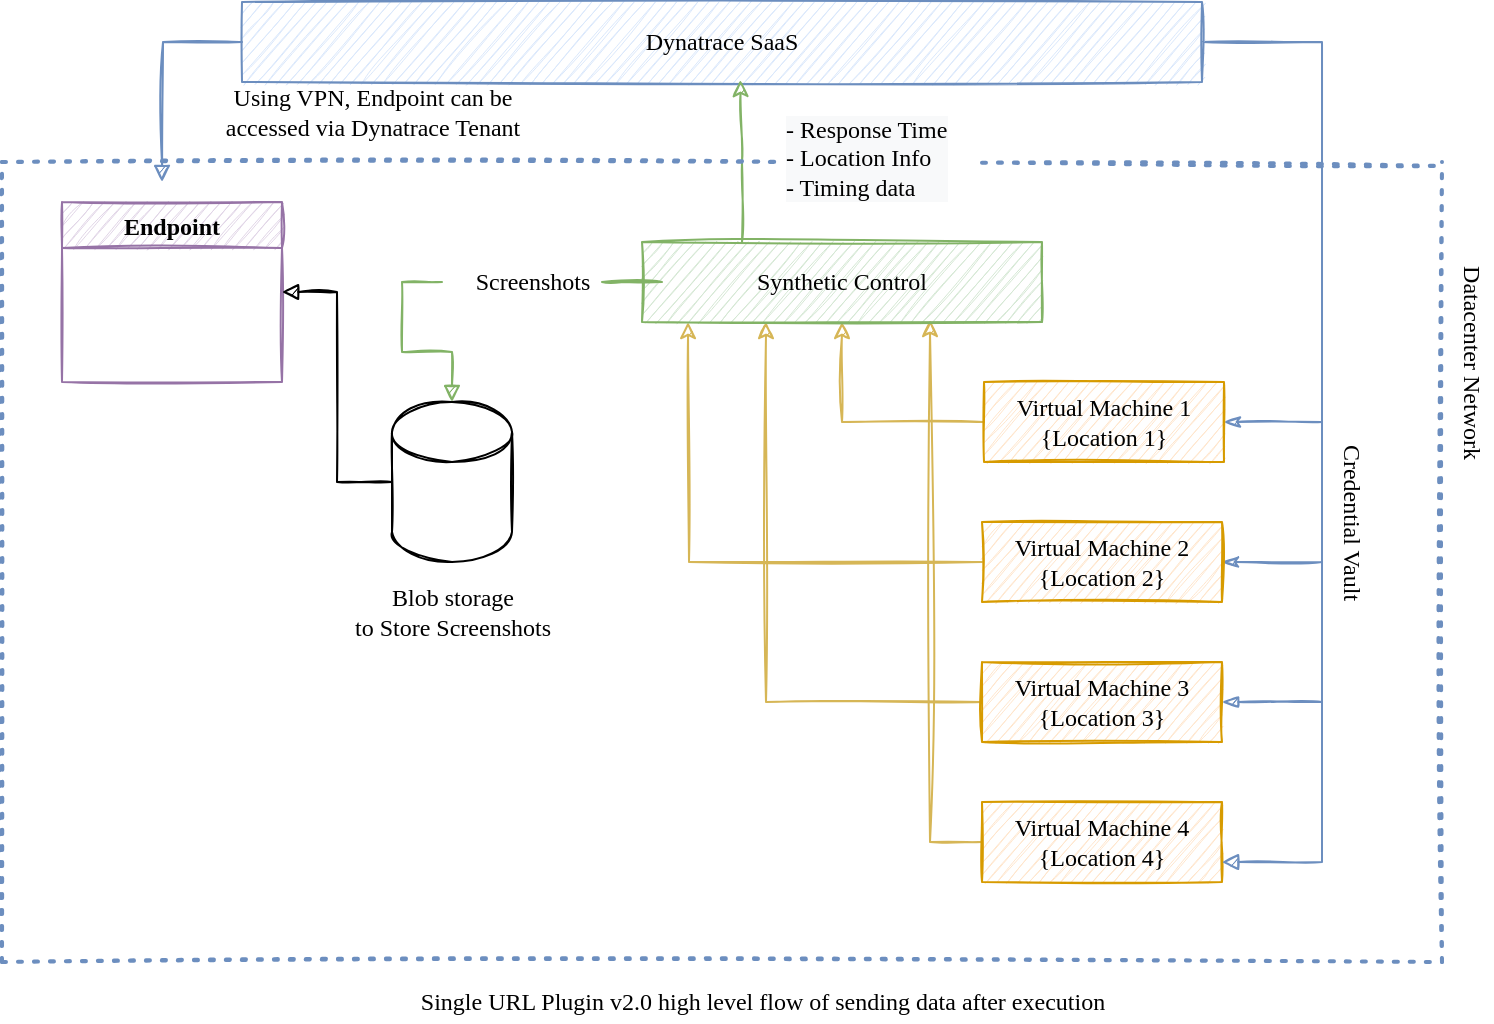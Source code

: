 <mxfile version="14.7.7" type="github" pages="2">
  <diagram id="kgpKYQtTHZ0yAKxKKP6v" name="SUP Flow">
    <mxGraphModel dx="1054" dy="624" grid="1" gridSize="10" guides="1" tooltips="1" connect="1" arrows="1" fold="1" page="1" pageScale="1" pageWidth="850" pageHeight="1100" math="0" shadow="0">
      <root>
        <mxCell id="0" />
        <mxCell id="1" parent="0" />
        <mxCell id="cs5FUqzTph7XAXS6S7f7-13" style="edgeStyle=orthogonalEdgeStyle;rounded=0;orthogonalLoop=1;jettySize=auto;html=1;exitX=0;exitY=0.5;exitDx=0;exitDy=0;entryX=0.72;entryY=0.975;entryDx=0;entryDy=0;entryPerimeter=0;sketch=1;fillColor=#fff2cc;strokeColor=#d6b656;" edge="1" parent="1" source="cs5FUqzTph7XAXS6S7f7-1" target="cs5FUqzTph7XAXS6S7f7-9">
          <mxGeometry relative="1" as="geometry">
            <mxPoint x="544" y="190" as="targetPoint" />
          </mxGeometry>
        </mxCell>
        <mxCell id="cs5FUqzTph7XAXS6S7f7-1" value="Virtual Machine 4 {Location 4}" style="rounded=0;whiteSpace=wrap;html=1;fillColor=#ffe6cc;strokeColor=#d79b00;fontFamily=Comic Sans MS;sketch=1;" vertex="1" parent="1">
          <mxGeometry x="570" y="440" width="120" height="40" as="geometry" />
        </mxCell>
        <mxCell id="cs5FUqzTph7XAXS6S7f7-42" style="edgeStyle=orthogonalEdgeStyle;rounded=0;orthogonalLoop=1;jettySize=auto;html=1;fontFamily=Comic Sans MS;startArrow=none;startFill=0;endArrow=block;endFill=1;sketch=1;fillColor=#dae8fc;strokeColor=#6c8ebf;" edge="1" parent="1" source="cs5FUqzTph7XAXS6S7f7-2">
          <mxGeometry relative="1" as="geometry">
            <mxPoint x="160" y="130" as="targetPoint" />
          </mxGeometry>
        </mxCell>
        <mxCell id="8vExhh5PX_ygUyaqjAEL-1" style="edgeStyle=orthogonalEdgeStyle;rounded=0;orthogonalLoop=1;jettySize=auto;html=1;exitX=1;exitY=0.5;exitDx=0;exitDy=0;fontFamily=Comic Sans MS;fontSize=12;startArrow=none;startFill=0;endArrow=block;endFill=1;sketch=1;fillColor=#dae8fc;strokeColor=#6c8ebf;entryX=1;entryY=0.75;entryDx=0;entryDy=0;" edge="1" parent="1" source="cs5FUqzTph7XAXS6S7f7-2" target="cs5FUqzTph7XAXS6S7f7-1">
          <mxGeometry relative="1" as="geometry">
            <mxPoint x="740" y="470" as="targetPoint" />
            <Array as="points">
              <mxPoint x="740" y="60" />
              <mxPoint x="740" y="470" />
            </Array>
          </mxGeometry>
        </mxCell>
        <mxCell id="cs5FUqzTph7XAXS6S7f7-2" value="Dynatrace SaaS" style="rounded=0;whiteSpace=wrap;html=1;fillColor=#dae8fc;strokeColor=#6c8ebf;labelBackgroundColor=none;fontFamily=Comic Sans MS;sketch=1;" vertex="1" parent="1">
          <mxGeometry x="200" y="40" width="480" height="40" as="geometry" />
        </mxCell>
        <mxCell id="cs5FUqzTph7XAXS6S7f7-12" style="edgeStyle=orthogonalEdgeStyle;rounded=0;orthogonalLoop=1;jettySize=auto;html=1;exitX=0;exitY=0.5;exitDx=0;exitDy=0;entryX=0.31;entryY=1;entryDx=0;entryDy=0;entryPerimeter=0;startArrow=none;startFill=0;endArrow=classic;endFill=1;sketch=1;fillColor=#fff2cc;strokeColor=#d6b656;" edge="1" parent="1" source="cs5FUqzTph7XAXS6S7f7-3" target="cs5FUqzTph7XAXS6S7f7-9">
          <mxGeometry relative="1" as="geometry" />
        </mxCell>
        <mxCell id="8vExhh5PX_ygUyaqjAEL-3" style="edgeStyle=none;rounded=0;sketch=1;orthogonalLoop=1;jettySize=auto;html=1;exitX=1;exitY=0.5;exitDx=0;exitDy=0;fontFamily=Comic Sans MS;fontSize=12;startArrow=blockThin;startFill=1;endArrow=none;endFill=0;fillColor=#dae8fc;strokeColor=#6c8ebf;" edge="1" parent="1" source="cs5FUqzTph7XAXS6S7f7-3">
          <mxGeometry relative="1" as="geometry">
            <mxPoint x="740" y="390" as="targetPoint" />
          </mxGeometry>
        </mxCell>
        <mxCell id="cs5FUqzTph7XAXS6S7f7-3" value="&lt;span&gt;Virtual Machine 3 {Location 3}&lt;/span&gt;" style="rounded=0;whiteSpace=wrap;html=1;fillColor=#ffe6cc;strokeColor=#d79b00;fontFamily=Comic Sans MS;sketch=1;" vertex="1" parent="1">
          <mxGeometry x="570" y="370" width="120" height="40" as="geometry" />
        </mxCell>
        <mxCell id="cs5FUqzTph7XAXS6S7f7-11" style="edgeStyle=orthogonalEdgeStyle;rounded=0;orthogonalLoop=1;jettySize=auto;html=1;exitX=0;exitY=0.5;exitDx=0;exitDy=0;sketch=1;fillColor=#fff2cc;strokeColor=#d6b656;" edge="1" parent="1" source="cs5FUqzTph7XAXS6S7f7-4">
          <mxGeometry relative="1" as="geometry">
            <mxPoint x="423" y="200" as="targetPoint" />
          </mxGeometry>
        </mxCell>
        <mxCell id="8vExhh5PX_ygUyaqjAEL-4" style="edgeStyle=none;rounded=0;sketch=1;orthogonalLoop=1;jettySize=auto;html=1;exitX=1;exitY=0.5;exitDx=0;exitDy=0;fontFamily=Comic Sans MS;fontSize=12;startArrow=classicThin;startFill=1;endArrow=none;endFill=0;fillColor=#dae8fc;strokeColor=#6c8ebf;" edge="1" parent="1" source="cs5FUqzTph7XAXS6S7f7-4">
          <mxGeometry relative="1" as="geometry">
            <mxPoint x="740" y="320" as="targetPoint" />
          </mxGeometry>
        </mxCell>
        <mxCell id="cs5FUqzTph7XAXS6S7f7-4" value="&lt;span style=&quot;color: rgb(0, 0, 0); font-size: 12px; font-style: normal; font-weight: 400; letter-spacing: normal; text-align: center; text-indent: 0px; text-transform: none; word-spacing: 0px; display: inline; float: none;&quot;&gt;Virtual Machine 2 {Location 2}&lt;/span&gt;" style="rounded=0;whiteSpace=wrap;html=1;fillColor=#ffe6cc;strokeColor=#d79b00;labelBackgroundColor=none;fontFamily=Comic Sans MS;sketch=1;" vertex="1" parent="1">
          <mxGeometry x="570" y="300" width="120" height="40" as="geometry" />
        </mxCell>
        <mxCell id="cs5FUqzTph7XAXS6S7f7-10" style="edgeStyle=orthogonalEdgeStyle;rounded=0;orthogonalLoop=1;jettySize=auto;html=1;exitX=0;exitY=0.5;exitDx=0;exitDy=0;entryX=0.5;entryY=1;entryDx=0;entryDy=0;sketch=1;fillColor=#fff2cc;strokeColor=#d6b656;" edge="1" parent="1" source="cs5FUqzTph7XAXS6S7f7-5" target="cs5FUqzTph7XAXS6S7f7-9">
          <mxGeometry relative="1" as="geometry" />
        </mxCell>
        <mxCell id="8vExhh5PX_ygUyaqjAEL-5" style="edgeStyle=none;rounded=0;sketch=1;orthogonalLoop=1;jettySize=auto;html=1;exitX=1;exitY=0.5;exitDx=0;exitDy=0;fontFamily=Comic Sans MS;fontSize=12;startArrow=classicThin;startFill=1;endArrow=none;endFill=0;fillColor=#dae8fc;strokeColor=#6c8ebf;" edge="1" parent="1" source="cs5FUqzTph7XAXS6S7f7-5">
          <mxGeometry relative="1" as="geometry">
            <mxPoint x="740" y="250" as="targetPoint" />
          </mxGeometry>
        </mxCell>
        <mxCell id="cs5FUqzTph7XAXS6S7f7-5" value="&lt;span style=&quot;color: rgb(0, 0, 0); font-size: 12px; font-style: normal; font-weight: 400; letter-spacing: normal; text-align: center; text-indent: 0px; text-transform: none; word-spacing: 0px; display: inline; float: none;&quot;&gt;Virtual Machine 1 {Location 1}&lt;/span&gt;" style="rounded=0;whiteSpace=wrap;html=1;fillColor=#ffe6cc;strokeColor=#d79b00;labelBackgroundColor=none;fontFamily=Comic Sans MS;sketch=1;" vertex="1" parent="1">
          <mxGeometry x="571" y="230" width="120" height="40" as="geometry" />
        </mxCell>
        <mxCell id="cs5FUqzTph7XAXS6S7f7-23" style="edgeStyle=orthogonalEdgeStyle;rounded=0;orthogonalLoop=1;jettySize=auto;html=1;exitX=0.25;exitY=0;exitDx=0;exitDy=0;entryX=0.519;entryY=0.975;entryDx=0;entryDy=0;entryPerimeter=0;startArrow=none;startFill=0;endArrow=classic;endFill=1;sketch=1;fillColor=#d5e8d4;strokeColor=#82b366;" edge="1" parent="1" source="cs5FUqzTph7XAXS6S7f7-9" target="cs5FUqzTph7XAXS6S7f7-2">
          <mxGeometry relative="1" as="geometry" />
        </mxCell>
        <mxCell id="cs5FUqzTph7XAXS6S7f7-36" style="edgeStyle=orthogonalEdgeStyle;rounded=0;orthogonalLoop=1;jettySize=auto;html=1;exitX=0;exitY=0.5;exitDx=0;exitDy=0;fontFamily=Comic Sans MS;startArrow=none;startFill=0;endArrow=block;endFill=1;sketch=1;fillColor=#d5e8d4;strokeColor=#82b366;" edge="1" parent="1" source="cs5FUqzTph7XAXS6S7f7-39" target="cs5FUqzTph7XAXS6S7f7-35">
          <mxGeometry relative="1" as="geometry" />
        </mxCell>
        <mxCell id="cs5FUqzTph7XAXS6S7f7-9" value="Synthetic Control" style="rounded=0;whiteSpace=wrap;html=1;fillColor=#d5e8d4;strokeColor=#82b366;fontFamily=Comic Sans MS;sketch=1;" vertex="1" parent="1">
          <mxGeometry x="400" y="160" width="200" height="40" as="geometry" />
        </mxCell>
        <mxCell id="cs5FUqzTph7XAXS6S7f7-17" value="" style="endArrow=none;dashed=1;html=1;dashPattern=1 3;strokeWidth=2;startArrow=none;sketch=1;fillColor=#dae8fc;strokeColor=#6c8ebf;" edge="1" parent="1" source="cs5FUqzTph7XAXS6S7f7-25">
          <mxGeometry width="50" height="50" relative="1" as="geometry">
            <mxPoint x="80" y="130" as="sourcePoint" />
            <mxPoint x="800" y="122" as="targetPoint" />
          </mxGeometry>
        </mxCell>
        <mxCell id="cs5FUqzTph7XAXS6S7f7-18" value="" style="endArrow=none;dashed=1;html=1;dashPattern=1 3;strokeWidth=2;sketch=1;fillColor=#dae8fc;strokeColor=#6c8ebf;" edge="1" parent="1">
          <mxGeometry width="50" height="50" relative="1" as="geometry">
            <mxPoint x="80" y="520" as="sourcePoint" />
            <mxPoint x="80" y="120" as="targetPoint" />
          </mxGeometry>
        </mxCell>
        <mxCell id="cs5FUqzTph7XAXS6S7f7-19" value="" style="endArrow=none;dashed=1;html=1;dashPattern=1 3;strokeWidth=2;sketch=1;fillColor=#dae8fc;strokeColor=#6c8ebf;" edge="1" parent="1">
          <mxGeometry width="50" height="50" relative="1" as="geometry">
            <mxPoint x="800" y="520" as="sourcePoint" />
            <mxPoint x="800" y="120" as="targetPoint" />
          </mxGeometry>
        </mxCell>
        <mxCell id="cs5FUqzTph7XAXS6S7f7-20" value="" style="endArrow=none;dashed=1;html=1;dashPattern=1 3;strokeWidth=2;sketch=1;fillColor=#dae8fc;strokeColor=#6c8ebf;" edge="1" parent="1">
          <mxGeometry width="50" height="50" relative="1" as="geometry">
            <mxPoint x="80" y="520" as="sourcePoint" />
            <mxPoint x="800" y="520" as="targetPoint" />
          </mxGeometry>
        </mxCell>
        <mxCell id="cs5FUqzTph7XAXS6S7f7-21" value="Datacenter Network" style="text;html=1;align=center;verticalAlign=middle;resizable=0;points=[];autosize=1;strokeColor=none;fontFamily=Comic Sans MS;rotation=90;sketch=1;" vertex="1" parent="1">
          <mxGeometry x="750" y="210" width="130" height="20" as="geometry" />
        </mxCell>
        <mxCell id="cs5FUqzTph7XAXS6S7f7-28" value="Endpoint" style="swimlane;labelBackgroundColor=none;fillColor=#e1d5e7;strokeColor=#9673a6;swimlaneFillColor=none;fontFamily=Comic Sans MS;sketch=1;" vertex="1" parent="1">
          <mxGeometry x="110" y="140" width="110" height="90" as="geometry">
            <mxRectangle x="110" y="140" width="80" height="23" as="alternateBounds" />
          </mxGeometry>
        </mxCell>
        <mxCell id="cs5FUqzTph7XAXS6S7f7-38" style="edgeStyle=orthogonalEdgeStyle;rounded=0;orthogonalLoop=1;jettySize=auto;html=1;entryX=1;entryY=0.5;entryDx=0;entryDy=0;fontFamily=Comic Sans MS;startArrow=none;startFill=0;endArrow=block;endFill=1;sketch=1;" edge="1" parent="1" source="cs5FUqzTph7XAXS6S7f7-35" target="cs5FUqzTph7XAXS6S7f7-28">
          <mxGeometry relative="1" as="geometry" />
        </mxCell>
        <mxCell id="cs5FUqzTph7XAXS6S7f7-35" value="" style="shape=cylinder3;whiteSpace=wrap;html=1;boundedLbl=1;backgroundOutline=1;size=15;labelBackgroundColor=none;fontFamily=Comic Sans MS;gradientColor=none;sketch=1;" vertex="1" parent="1">
          <mxGeometry x="275" y="240" width="60" height="80" as="geometry" />
        </mxCell>
        <mxCell id="cs5FUqzTph7XAXS6S7f7-37" value="Blob storage &lt;br&gt;to Store Screenshots" style="text;html=1;align=center;verticalAlign=middle;resizable=0;points=[];autosize=1;strokeColor=none;fontFamily=Comic Sans MS;sketch=1;" vertex="1" parent="1">
          <mxGeometry x="235" y="330" width="140" height="30" as="geometry" />
        </mxCell>
        <mxCell id="cs5FUqzTph7XAXS6S7f7-39" value="Screenshots" style="text;html=1;align=center;verticalAlign=middle;resizable=0;points=[];autosize=1;strokeColor=none;fontFamily=Comic Sans MS;sketch=1;" vertex="1" parent="1">
          <mxGeometry x="300" y="170" width="90" height="20" as="geometry" />
        </mxCell>
        <mxCell id="cs5FUqzTph7XAXS6S7f7-40" value="" style="edgeStyle=orthogonalEdgeStyle;rounded=0;orthogonalLoop=1;jettySize=auto;html=1;exitX=0;exitY=0.5;exitDx=0;exitDy=0;fontFamily=Comic Sans MS;startArrow=none;startFill=0;endArrow=none;endFill=1;sketch=1;fillColor=#d5e8d4;strokeColor=#82b366;" edge="1" parent="1" source="cs5FUqzTph7XAXS6S7f7-9" target="cs5FUqzTph7XAXS6S7f7-39">
          <mxGeometry relative="1" as="geometry">
            <mxPoint x="400" y="180" as="sourcePoint" />
            <mxPoint x="305" y="230" as="targetPoint" />
          </mxGeometry>
        </mxCell>
        <mxCell id="cs5FUqzTph7XAXS6S7f7-25" value="&lt;div style=&quot;color: rgb(0 , 0 , 0) ; font-size: 12px ; font-style: normal ; font-weight: 400 ; letter-spacing: normal ; text-indent: 0px ; text-transform: none ; word-spacing: 0px ; background-color: rgb(248 , 249 , 250) ; text-align: left&quot;&gt;&lt;span&gt;- Response Time&lt;/span&gt;&lt;/div&gt;&lt;div style=&quot;color: rgb(0 , 0 , 0) ; font-size: 12px ; font-style: normal ; font-weight: 400 ; letter-spacing: normal ; text-indent: 0px ; text-transform: none ; word-spacing: 0px ; background-color: rgb(248 , 249 , 250) ; text-align: left&quot;&gt;&lt;span&gt;- Location Info&lt;/span&gt;&lt;/div&gt;&lt;div style=&quot;color: rgb(0 , 0 , 0) ; font-size: 12px ; font-style: normal ; font-weight: 400 ; letter-spacing: normal ; text-indent: 0px ; text-transform: none ; word-spacing: 0px ; background-color: rgb(248 , 249 , 250) ; text-align: left&quot;&gt;&lt;span&gt;- Timing data&lt;/span&gt;&lt;/div&gt;" style="text;whiteSpace=wrap;html=1;fontFamily=Comic Sans MS;sketch=1;" vertex="1" parent="1">
          <mxGeometry x="470" y="90" width="100" height="60" as="geometry" />
        </mxCell>
        <mxCell id="cs5FUqzTph7XAXS6S7f7-41" value="" style="endArrow=none;dashed=1;html=1;dashPattern=1 3;strokeWidth=2;sketch=1;fillColor=#dae8fc;strokeColor=#6c8ebf;" edge="1" parent="1" target="cs5FUqzTph7XAXS6S7f7-25">
          <mxGeometry width="50" height="50" relative="1" as="geometry">
            <mxPoint x="80" y="120" as="sourcePoint" />
            <mxPoint x="800" y="130" as="targetPoint" />
          </mxGeometry>
        </mxCell>
        <mxCell id="cs5FUqzTph7XAXS6S7f7-43" value="Using VPN, Endpoint can be &lt;br&gt;accessed via Dynatrace Tenant" style="text;html=1;align=center;verticalAlign=middle;resizable=0;points=[];autosize=1;strokeColor=none;fontFamily=Comic Sans MS;sketch=1;" vertex="1" parent="1">
          <mxGeometry x="170" y="80" width="190" height="30" as="geometry" />
        </mxCell>
        <mxCell id="cs5FUqzTph7XAXS6S7f7-44" value="Single URL Plugin v2.0 high level flow of sending data after execution" style="text;html=1;align=center;verticalAlign=middle;resizable=0;points=[];autosize=1;strokeColor=none;fontFamily=Comic Sans MS;fontSize=12;sketch=1;" vertex="1" parent="1">
          <mxGeometry x="260" y="530" width="400" height="20" as="geometry" />
        </mxCell>
        <mxCell id="8vExhh5PX_ygUyaqjAEL-6" value="Credential Vault" style="text;html=1;align=center;verticalAlign=middle;resizable=0;points=[];autosize=1;strokeColor=none;fontSize=12;fontFamily=Comic Sans MS;rotation=90;" vertex="1" parent="1">
          <mxGeometry x="700" y="290" width="110" height="20" as="geometry" />
        </mxCell>
      </root>
    </mxGraphModel>
  </diagram>
  <diagram id="M4t5dClH7tCgprfEHmUJ" name="Execution">
    <mxGraphModel dx="1054" dy="624" grid="1" gridSize="10" guides="1" tooltips="1" connect="1" arrows="1" fold="1" page="1" pageScale="1" pageWidth="850" pageHeight="1100" math="0" shadow="0">
      <root>
        <mxCell id="YWHHlmwAqQzCcZ3CIUgE-0" />
        <mxCell id="YWHHlmwAqQzCcZ3CIUgE-1" parent="YWHHlmwAqQzCcZ3CIUgE-0" />
        <mxCell id="AzxH2ljfNCPIP9j0Uiv--3" style="edgeStyle=none;rounded=0;sketch=1;orthogonalLoop=1;jettySize=auto;html=1;exitX=0.5;exitY=1;exitDx=0;exitDy=0;entryX=0.5;entryY=0;entryDx=0;entryDy=0;fontFamily=Comic Sans MS;fontSize=12;startArrow=none;startFill=0;endArrow=classic;endFill=1;fillColor=#d5e8d4;strokeColor=#82b366;" edge="1" parent="YWHHlmwAqQzCcZ3CIUgE-1" source="Gf0AsW805ku4NQ3ToZGd-0" target="CjHnSmW8fK2lE9QIITB1-1">
          <mxGeometry relative="1" as="geometry" />
        </mxCell>
        <mxCell id="Gf0AsW805ku4NQ3ToZGd-0" value="&lt;span style=&quot;color: rgb(0 , 0 , 0) ; font-size: 12px ; font-style: normal ; font-weight: 400 ; letter-spacing: normal ; text-align: center ; text-indent: 0px ; text-transform: none ; word-spacing: 0px ; display: inline ; float: none&quot;&gt;Synthetic Control&lt;/span&gt;" style="rounded=0;whiteSpace=wrap;html=1;fillColor=#d5e8d4;strokeColor=#82b366;labelBackgroundColor=none;sketch=1;fontFamily=Comic Sans MS;" vertex="1" parent="YWHHlmwAqQzCcZ3CIUgE-1">
          <mxGeometry x="40" y="40" width="200" height="80" as="geometry" />
        </mxCell>
        <mxCell id="AzxH2ljfNCPIP9j0Uiv--7" style="edgeStyle=none;rounded=0;sketch=1;orthogonalLoop=1;jettySize=auto;html=1;exitX=1;exitY=0.5;exitDx=0;exitDy=0;entryX=0;entryY=0.5;entryDx=0;entryDy=0;entryPerimeter=0;fontFamily=Comic Sans MS;fontSize=12;startArrow=none;startFill=0;endArrow=none;endFill=0;" edge="1" parent="YWHHlmwAqQzCcZ3CIUgE-1" source="CjHnSmW8fK2lE9QIITB1-1" target="AzxH2ljfNCPIP9j0Uiv--6">
          <mxGeometry relative="1" as="geometry" />
        </mxCell>
        <mxCell id="CjHnSmW8fK2lE9QIITB1-1" value="" style="shape=internalStorage;whiteSpace=wrap;html=1;dx=15;dy=15;rounded=1;arcSize=8;strokeWidth=2;labelBackgroundColor=none;sketch=1;fontFamily=Comic Sans MS;fontSize=12;gradientColor=none;" vertex="1" parent="YWHHlmwAqQzCcZ3CIUgE-1">
          <mxGeometry x="80" y="160" width="120" height="120" as="geometry" />
        </mxCell>
        <mxCell id="CjHnSmW8fK2lE9QIITB1-0" value="" style="strokeWidth=2;html=1;shape=mxgraph.flowchart.multi-document;whiteSpace=wrap;labelBackgroundColor=none;sketch=1;fontFamily=Comic Sans MS;fontSize=12;gradientColor=none;" vertex="1" parent="YWHHlmwAqQzCcZ3CIUgE-1">
          <mxGeometry x="110" y="200" width="70" height="50" as="geometry" />
        </mxCell>
        <mxCell id="AzxH2ljfNCPIP9j0Uiv--1" style="edgeStyle=none;rounded=0;sketch=1;orthogonalLoop=1;jettySize=auto;html=1;exitX=0;exitY=0.5;exitDx=0;exitDy=0;exitPerimeter=0;entryX=1;entryY=0.425;entryDx=0;entryDy=0;entryPerimeter=0;fontFamily=Comic Sans MS;fontSize=12;startArrow=classicThin;startFill=1;endArrow=none;endFill=0;" edge="1" parent="YWHHlmwAqQzCcZ3CIUgE-1" source="AzxH2ljfNCPIP9j0Uiv--0" target="Gf0AsW805ku4NQ3ToZGd-0">
          <mxGeometry relative="1" as="geometry" />
        </mxCell>
        <mxCell id="AzxH2ljfNCPIP9j0Uiv--0" value="" style="strokeWidth=2;html=1;shape=mxgraph.flowchart.database;whiteSpace=wrap;labelBackgroundColor=none;sketch=1;fontFamily=Comic Sans MS;fontSize=12;gradientColor=none;" vertex="1" parent="YWHHlmwAqQzCcZ3CIUgE-1">
          <mxGeometry x="370" y="30" width="70" height="90" as="geometry" />
        </mxCell>
        <mxCell id="AzxH2ljfNCPIP9j0Uiv--4" value="Database to store monitors (JSON/MySQL)" style="text;html=1;align=center;verticalAlign=middle;resizable=0;points=[];autosize=1;strokeColor=none;fontSize=12;fontFamily=Comic Sans MS;" vertex="1" parent="YWHHlmwAqQzCcZ3CIUgE-1">
          <mxGeometry x="280" y="120" width="270" height="20" as="geometry" />
        </mxCell>
        <mxCell id="AzxH2ljfNCPIP9j0Uiv--5" value="Receiving JSON data to execute&amp;nbsp;&lt;br&gt;given URL" style="text;html=1;align=center;verticalAlign=middle;resizable=0;points=[];autosize=1;strokeColor=none;fontSize=12;fontFamily=Comic Sans MS;" vertex="1" parent="YWHHlmwAqQzCcZ3CIUgE-1">
          <mxGeometry x="50" y="290" width="200" height="30" as="geometry" />
        </mxCell>
        <mxCell id="AzxH2ljfNCPIP9j0Uiv--9" style="edgeStyle=none;rounded=0;sketch=1;orthogonalLoop=1;jettySize=auto;html=1;exitX=1;exitY=0.5;exitDx=0;exitDy=0;exitPerimeter=0;entryX=0;entryY=0.5;entryDx=0;entryDy=0;fontFamily=Comic Sans MS;fontSize=12;startArrow=none;startFill=0;endArrow=none;endFill=0;" edge="1" parent="YWHHlmwAqQzCcZ3CIUgE-1" source="AzxH2ljfNCPIP9j0Uiv--6" target="AzxH2ljfNCPIP9j0Uiv--8">
          <mxGeometry relative="1" as="geometry" />
        </mxCell>
        <mxCell id="AzxH2ljfNCPIP9j0Uiv--6" value="" style="strokeWidth=2;html=1;shape=mxgraph.flowchart.document2;whiteSpace=wrap;size=0.25;labelBackgroundColor=none;sketch=1;fontFamily=Comic Sans MS;fontSize=12;gradientColor=none;" vertex="1" parent="YWHHlmwAqQzCcZ3CIUgE-1">
          <mxGeometry x="240" y="200" width="70" height="40" as="geometry" />
        </mxCell>
        <mxCell id="AzxH2ljfNCPIP9j0Uiv--8" value="Virtual &lt;br&gt;Machine" style="rounded=1;whiteSpace=wrap;html=1;absoluteArcSize=1;arcSize=14;strokeWidth=2;labelBackgroundColor=none;sketch=1;fontFamily=Comic Sans MS;fontSize=12;fillColor=#ffe6cc;strokeColor=#d79b00;" vertex="1" parent="YWHHlmwAqQzCcZ3CIUgE-1">
          <mxGeometry x="355" y="170" width="415" height="100" as="geometry" />
        </mxCell>
        <mxCell id="B6-f6HD0yNqJIi1gI1wK-7" value="" style="edgeStyle=none;rounded=0;sketch=1;orthogonalLoop=1;jettySize=auto;html=1;fontFamily=Comic Sans MS;fontSize=12;startArrow=none;startFill=0;endArrow=classic;endFill=1;entryX=0.442;entryY=0.025;entryDx=0;entryDy=0;entryPerimeter=0;" edge="1" parent="YWHHlmwAqQzCcZ3CIUgE-1" source="B6-f6HD0yNqJIi1gI1wK-0" target="B6-f6HD0yNqJIi1gI1wK-6">
          <mxGeometry relative="1" as="geometry" />
        </mxCell>
        <mxCell id="B6-f6HD0yNqJIi1gI1wK-0" value="" style="dashed=0;outlineConnect=0;html=1;align=center;labelPosition=center;verticalLabelPosition=bottom;verticalAlign=top;shape=mxgraph.weblogos.chrome;labelBackgroundColor=none;sketch=1;fontFamily=Comic Sans MS;fontSize=12;gradientColor=none;" vertex="1" parent="YWHHlmwAqQzCcZ3CIUgE-1">
          <mxGeometry x="600" y="331.5" width="60" height="57" as="geometry" />
        </mxCell>
        <mxCell id="B6-f6HD0yNqJIi1gI1wK-3" style="edgeStyle=none;rounded=0;sketch=1;orthogonalLoop=1;jettySize=auto;html=1;fontFamily=Comic Sans MS;fontSize=12;startArrow=none;startFill=0;endArrow=none;endFill=0;" edge="1" parent="YWHHlmwAqQzCcZ3CIUgE-1" source="B6-f6HD0yNqJIi1gI1wK-1">
          <mxGeometry relative="1" as="geometry">
            <mxPoint x="590" y="360" as="targetPoint" />
          </mxGeometry>
        </mxCell>
        <mxCell id="B6-f6HD0yNqJIi1gI1wK-1" value="&lt;h1&gt;Execution&lt;/h1&gt;&lt;p&gt;Once VM receives the data from Synthetic control for the execution, plugin will start running.&lt;/p&gt;" style="text;html=1;strokeColor=none;fillColor=none;spacing=5;spacingTop=-20;whiteSpace=wrap;overflow=hidden;rounded=0;labelBackgroundColor=none;sketch=1;fontFamily=Comic Sans MS;fontSize=12;" vertex="1" parent="YWHHlmwAqQzCcZ3CIUgE-1">
          <mxGeometry x="355" y="300" width="165" height="120" as="geometry" />
        </mxCell>
        <mxCell id="B6-f6HD0yNqJIi1gI1wK-4" value="&lt;div&gt;&lt;span&gt;Collects the data required from the execution&lt;/span&gt;&lt;/div&gt;&lt;div style=&quot;text-align: right&quot;&gt;&lt;span&gt;- Response Time&lt;/span&gt;&lt;/div&gt;&lt;div style=&quot;text-align: right&quot;&gt;&lt;span&gt;- Current Time&lt;/span&gt;&lt;/div&gt;&lt;div style=&quot;text-align: right&quot;&gt;&lt;span&gt;- Screenshots&lt;/span&gt;&lt;/div&gt;" style="text;html=1;align=left;verticalAlign=middle;resizable=0;points=[];autosize=1;strokeColor=none;fontSize=12;fontFamily=Comic Sans MS;" vertex="1" parent="YWHHlmwAqQzCcZ3CIUgE-1">
          <mxGeometry x="500" y="300" width="270" height="60" as="geometry" />
        </mxCell>
        <mxCell id="B6-f6HD0yNqJIi1gI1wK-10" style="edgeStyle=orthogonalEdgeStyle;rounded=0;sketch=1;orthogonalLoop=1;jettySize=auto;html=1;exitX=1;exitY=0.5;exitDx=0;exitDy=0;fontFamily=Comic Sans MS;fontSize=12;startArrow=none;startFill=0;endArrow=classic;endFill=1;curved=1;fillColor=#ffe6cc;strokeColor=#d79b00;" edge="1" parent="YWHHlmwAqQzCcZ3CIUgE-1" source="B6-f6HD0yNqJIi1gI1wK-6">
          <mxGeometry relative="1" as="geometry">
            <mxPoint x="450" y="80" as="targetPoint" />
            <Array as="points">
              <mxPoint x="820" y="460" />
            </Array>
          </mxGeometry>
        </mxCell>
        <mxCell id="B6-f6HD0yNqJIi1gI1wK-12" style="edgeStyle=orthogonalEdgeStyle;curved=1;rounded=0;sketch=1;orthogonalLoop=1;jettySize=auto;html=1;exitX=0;exitY=0.5;exitDx=0;exitDy=0;fontFamily=Comic Sans MS;fontSize=12;startArrow=none;startFill=0;endArrow=classic;endFill=1;entryX=-0.015;entryY=0.588;entryDx=0;entryDy=0;entryPerimeter=0;fillColor=#ffe6cc;strokeColor=#d79b00;" edge="1" parent="YWHHlmwAqQzCcZ3CIUgE-1" source="B6-f6HD0yNqJIi1gI1wK-6" target="Gf0AsW805ku4NQ3ToZGd-0">
          <mxGeometry relative="1" as="geometry">
            <mxPoint x="20" y="270" as="targetPoint" />
            <Array as="points">
              <mxPoint x="20" y="460" />
              <mxPoint x="20" y="87" />
            </Array>
          </mxGeometry>
        </mxCell>
        <mxCell id="B6-f6HD0yNqJIi1gI1wK-6" value="Plugin Controller" style="shape=hexagon;perimeter=hexagonPerimeter2;whiteSpace=wrap;html=1;fixedSize=1;labelBackgroundColor=none;sketch=1;fontFamily=Comic Sans MS;fontSize=12;gradientColor=none;" vertex="1" parent="YWHHlmwAqQzCcZ3CIUgE-1">
          <mxGeometry x="580" y="420" width="120" height="80" as="geometry" />
        </mxCell>
        <mxCell id="B6-f6HD0yNqJIi1gI1wK-11" value="Screenshots will be sent &lt;br&gt;to main storage" style="text;html=1;align=center;verticalAlign=middle;resizable=0;points=[];autosize=1;strokeColor=none;fontSize=12;fontFamily=Comic Sans MS;" vertex="1" parent="YWHHlmwAqQzCcZ3CIUgE-1">
          <mxGeometry x="660" y="70" width="150" height="30" as="geometry" />
        </mxCell>
        <mxCell id="B6-f6HD0yNqJIi1gI1wK-13" value="Other captured details are sent to controller, such as&lt;br&gt;response time &amp;amp; execution time" style="text;html=1;align=center;verticalAlign=middle;resizable=0;points=[];autosize=1;strokeColor=none;fontSize=12;fontFamily=Comic Sans MS;rotation=10;" vertex="1" parent="YWHHlmwAqQzCcZ3CIUgE-1">
          <mxGeometry x="110" y="450" width="320" height="30" as="geometry" />
        </mxCell>
        <mxCell id="B6-f6HD0yNqJIi1gI1wK-14" value="URL details" style="text;html=1;align=center;verticalAlign=middle;resizable=0;points=[];autosize=1;strokeColor=none;fontSize=12;fontFamily=Comic Sans MS;" vertex="1" parent="YWHHlmwAqQzCcZ3CIUgE-1">
          <mxGeometry x="230" y="170" width="80" height="20" as="geometry" />
        </mxCell>
      </root>
    </mxGraphModel>
  </diagram>
</mxfile>
